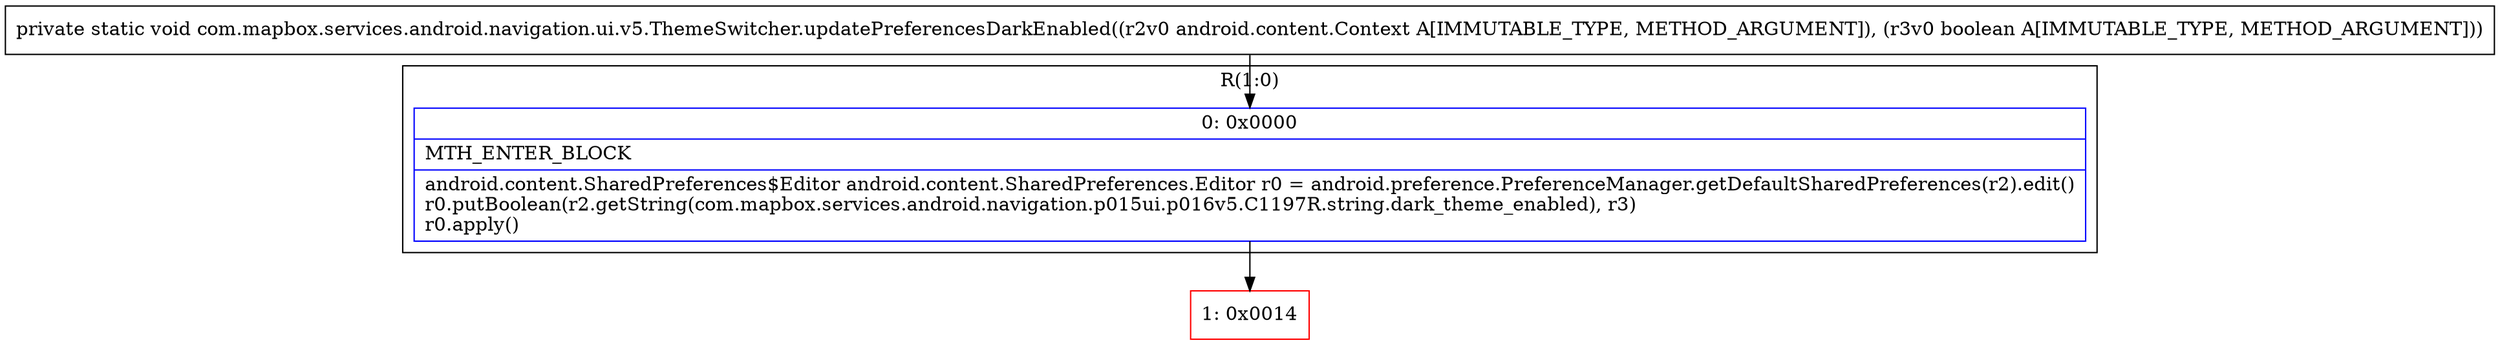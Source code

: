 digraph "CFG forcom.mapbox.services.android.navigation.ui.v5.ThemeSwitcher.updatePreferencesDarkEnabled(Landroid\/content\/Context;Z)V" {
subgraph cluster_Region_56299099 {
label = "R(1:0)";
node [shape=record,color=blue];
Node_0 [shape=record,label="{0\:\ 0x0000|MTH_ENTER_BLOCK\l|android.content.SharedPreferences$Editor android.content.SharedPreferences.Editor r0 = android.preference.PreferenceManager.getDefaultSharedPreferences(r2).edit()\lr0.putBoolean(r2.getString(com.mapbox.services.android.navigation.p015ui.p016v5.C1197R.string.dark_theme_enabled), r3)\lr0.apply()\l}"];
}
Node_1 [shape=record,color=red,label="{1\:\ 0x0014}"];
MethodNode[shape=record,label="{private static void com.mapbox.services.android.navigation.ui.v5.ThemeSwitcher.updatePreferencesDarkEnabled((r2v0 android.content.Context A[IMMUTABLE_TYPE, METHOD_ARGUMENT]), (r3v0 boolean A[IMMUTABLE_TYPE, METHOD_ARGUMENT])) }"];
MethodNode -> Node_0;
Node_0 -> Node_1;
}


